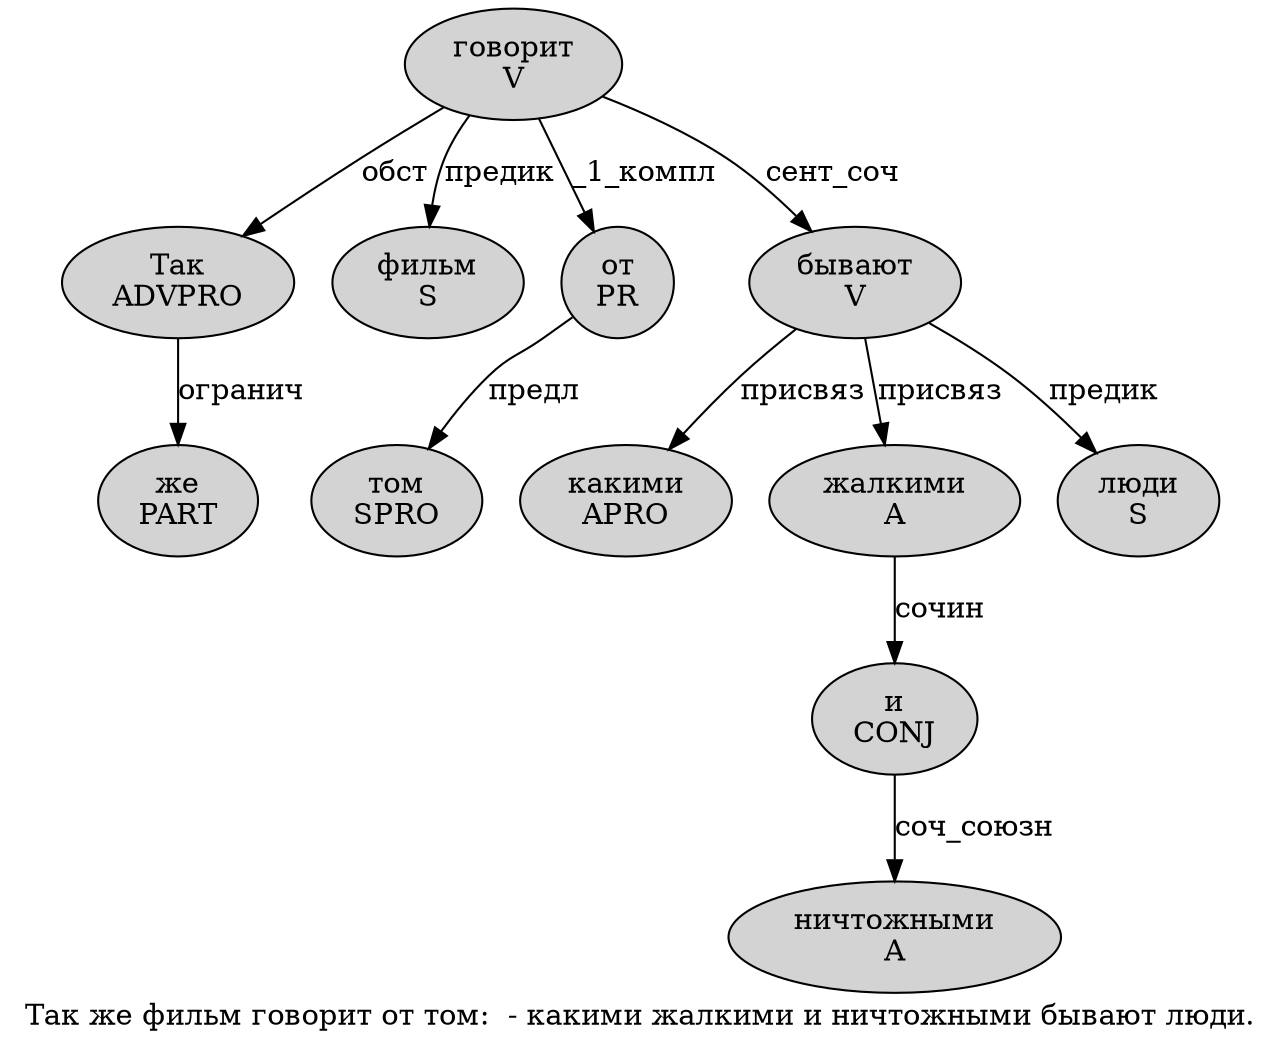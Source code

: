 digraph SENTENCE_1692 {
	graph [label="Так же фильм говорит от том:  - какими жалкими и ничтожными бывают люди."]
	node [style=filled]
		0 [label="Так
ADVPRO" color="" fillcolor=lightgray penwidth=1 shape=ellipse]
		1 [label="же
PART" color="" fillcolor=lightgray penwidth=1 shape=ellipse]
		2 [label="фильм
S" color="" fillcolor=lightgray penwidth=1 shape=ellipse]
		3 [label="говорит
V" color="" fillcolor=lightgray penwidth=1 shape=ellipse]
		4 [label="от
PR" color="" fillcolor=lightgray penwidth=1 shape=ellipse]
		5 [label="том
SPRO" color="" fillcolor=lightgray penwidth=1 shape=ellipse]
		8 [label="какими
APRO" color="" fillcolor=lightgray penwidth=1 shape=ellipse]
		9 [label="жалкими
A" color="" fillcolor=lightgray penwidth=1 shape=ellipse]
		10 [label="и
CONJ" color="" fillcolor=lightgray penwidth=1 shape=ellipse]
		11 [label="ничтожными
A" color="" fillcolor=lightgray penwidth=1 shape=ellipse]
		12 [label="бывают
V" color="" fillcolor=lightgray penwidth=1 shape=ellipse]
		13 [label="люди
S" color="" fillcolor=lightgray penwidth=1 shape=ellipse]
			4 -> 5 [label="предл"]
			12 -> 8 [label="присвяз"]
			12 -> 9 [label="присвяз"]
			12 -> 13 [label="предик"]
			9 -> 10 [label="сочин"]
			0 -> 1 [label="огранич"]
			3 -> 0 [label="обст"]
			3 -> 2 [label="предик"]
			3 -> 4 [label="_1_компл"]
			3 -> 12 [label="сент_соч"]
			10 -> 11 [label="соч_союзн"]
}